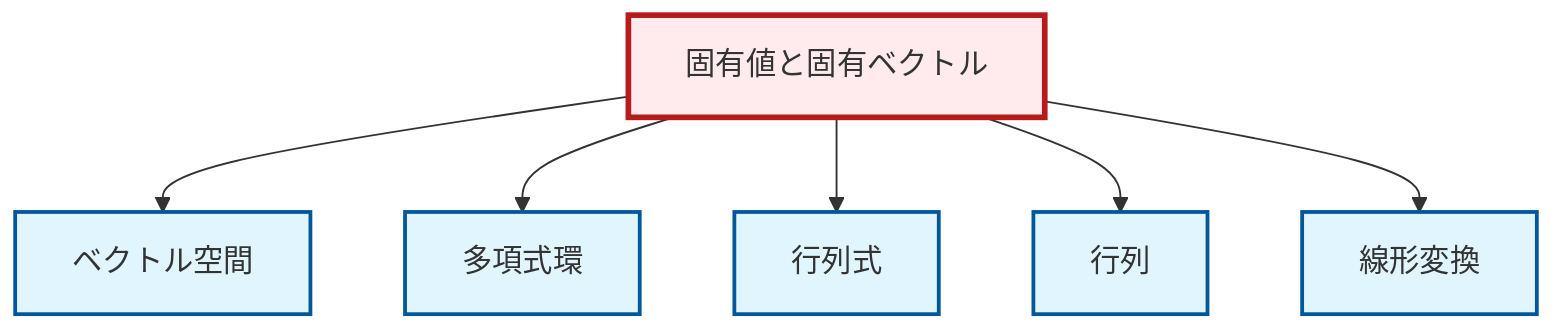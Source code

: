 graph TD
    classDef definition fill:#e1f5fe,stroke:#01579b,stroke-width:2px
    classDef theorem fill:#f3e5f5,stroke:#4a148c,stroke-width:2px
    classDef axiom fill:#fff3e0,stroke:#e65100,stroke-width:2px
    classDef example fill:#e8f5e9,stroke:#1b5e20,stroke-width:2px
    classDef current fill:#ffebee,stroke:#b71c1c,stroke-width:3px
    def-vector-space["ベクトル空間"]:::definition
    def-determinant["行列式"]:::definition
    def-polynomial-ring["多項式環"]:::definition
    def-matrix["行列"]:::definition
    def-linear-transformation["線形変換"]:::definition
    def-eigenvalue-eigenvector["固有値と固有ベクトル"]:::definition
    def-eigenvalue-eigenvector --> def-vector-space
    def-eigenvalue-eigenvector --> def-polynomial-ring
    def-eigenvalue-eigenvector --> def-determinant
    def-eigenvalue-eigenvector --> def-matrix
    def-eigenvalue-eigenvector --> def-linear-transformation
    class def-eigenvalue-eigenvector current